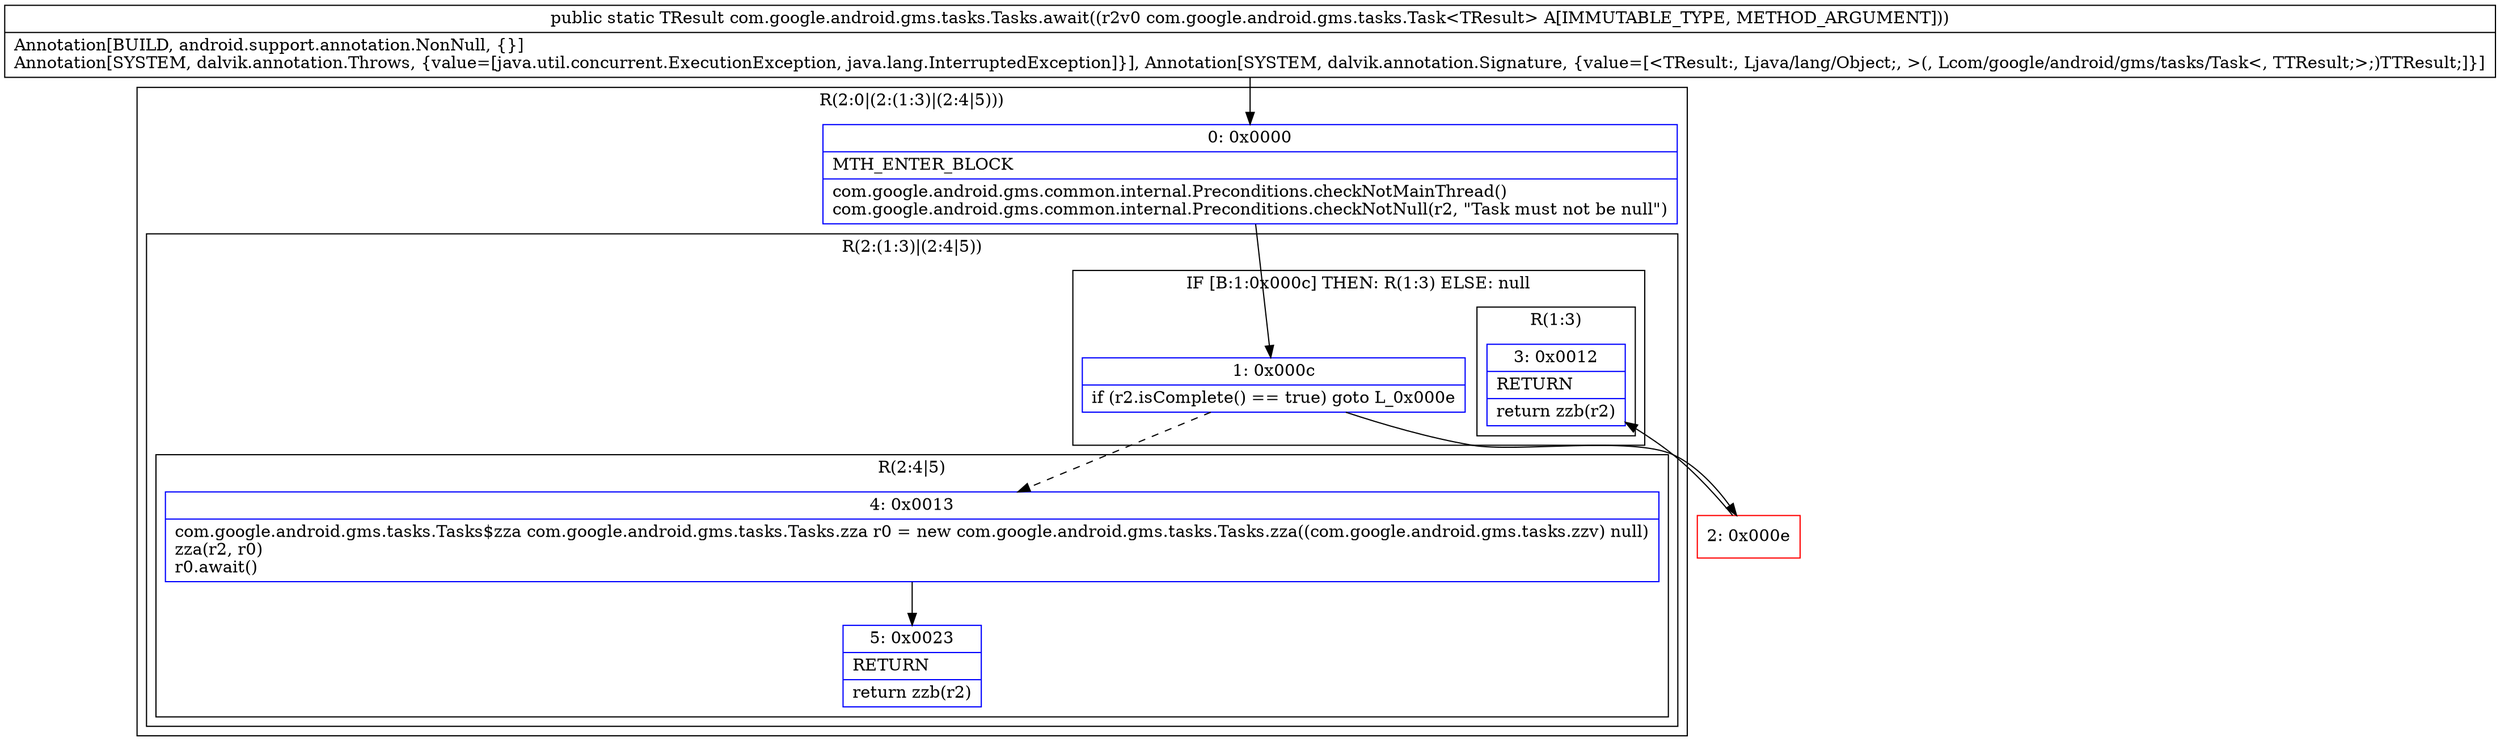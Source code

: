 digraph "CFG forcom.google.android.gms.tasks.Tasks.await(Lcom\/google\/android\/gms\/tasks\/Task;)Ljava\/lang\/Object;" {
subgraph cluster_Region_432368605 {
label = "R(2:0|(2:(1:3)|(2:4|5)))";
node [shape=record,color=blue];
Node_0 [shape=record,label="{0\:\ 0x0000|MTH_ENTER_BLOCK\l|com.google.android.gms.common.internal.Preconditions.checkNotMainThread()\lcom.google.android.gms.common.internal.Preconditions.checkNotNull(r2, \"Task must not be null\")\l}"];
subgraph cluster_Region_95992308 {
label = "R(2:(1:3)|(2:4|5))";
node [shape=record,color=blue];
subgraph cluster_IfRegion_1875622764 {
label = "IF [B:1:0x000c] THEN: R(1:3) ELSE: null";
node [shape=record,color=blue];
Node_1 [shape=record,label="{1\:\ 0x000c|if (r2.isComplete() == true) goto L_0x000e\l}"];
subgraph cluster_Region_1420516543 {
label = "R(1:3)";
node [shape=record,color=blue];
Node_3 [shape=record,label="{3\:\ 0x0012|RETURN\l|return zzb(r2)\l}"];
}
}
subgraph cluster_Region_1044332226 {
label = "R(2:4|5)";
node [shape=record,color=blue];
Node_4 [shape=record,label="{4\:\ 0x0013|com.google.android.gms.tasks.Tasks$zza com.google.android.gms.tasks.Tasks.zza r0 = new com.google.android.gms.tasks.Tasks.zza((com.google.android.gms.tasks.zzv) null)\lzza(r2, r0)\lr0.await()\l}"];
Node_5 [shape=record,label="{5\:\ 0x0023|RETURN\l|return zzb(r2)\l}"];
}
}
}
Node_2 [shape=record,color=red,label="{2\:\ 0x000e}"];
MethodNode[shape=record,label="{public static TResult com.google.android.gms.tasks.Tasks.await((r2v0 com.google.android.gms.tasks.Task\<TResult\> A[IMMUTABLE_TYPE, METHOD_ARGUMENT]))  | Annotation[BUILD, android.support.annotation.NonNull, \{\}]\lAnnotation[SYSTEM, dalvik.annotation.Throws, \{value=[java.util.concurrent.ExecutionException, java.lang.InterruptedException]\}], Annotation[SYSTEM, dalvik.annotation.Signature, \{value=[\<TResult:, Ljava\/lang\/Object;, \>(, Lcom\/google\/android\/gms\/tasks\/Task\<, TTResult;\>;)TTResult;]\}]\l}"];
MethodNode -> Node_0;
Node_0 -> Node_1;
Node_1 -> Node_2;
Node_1 -> Node_4[style=dashed];
Node_4 -> Node_5;
Node_2 -> Node_3;
}

